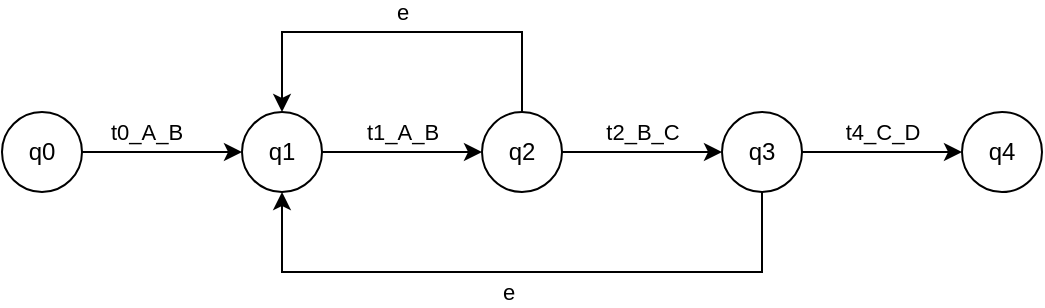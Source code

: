<mxfile version="22.1.18" type="device">
  <diagram name="Pagina-1" id="OBuvkB_kX5VuVtAptf30">
    <mxGraphModel dx="797" dy="408" grid="1" gridSize="10" guides="1" tooltips="1" connect="1" arrows="1" fold="1" page="1" pageScale="1" pageWidth="827" pageHeight="1169" math="0" shadow="0">
      <root>
        <mxCell id="0" />
        <mxCell id="1" parent="0" />
        <mxCell id="erIR52DhBcsRu90m0zub-3" style="edgeStyle=orthogonalEdgeStyle;rounded=0;orthogonalLoop=1;jettySize=auto;html=1;" parent="1" source="erIR52DhBcsRu90m0zub-4" target="erIR52DhBcsRu90m0zub-7" edge="1">
          <mxGeometry relative="1" as="geometry">
            <mxPoint x="430" y="180" as="targetPoint" />
          </mxGeometry>
        </mxCell>
        <mxCell id="erIR52DhBcsRu90m0zub-12" value="t2_B_C" style="edgeLabel;html=1;align=center;verticalAlign=middle;resizable=0;points=[];" parent="erIR52DhBcsRu90m0zub-3" vertex="1" connectable="0">
          <mxGeometry y="4" relative="1" as="geometry">
            <mxPoint y="-6" as="offset" />
          </mxGeometry>
        </mxCell>
        <mxCell id="erIR52DhBcsRu90m0zub-9" style="edgeStyle=orthogonalEdgeStyle;rounded=0;orthogonalLoop=1;jettySize=auto;html=1;" parent="1" source="erIR52DhBcsRu90m0zub-4" target="erIR52DhBcsRu90m0zub-5" edge="1">
          <mxGeometry relative="1" as="geometry">
            <Array as="points">
              <mxPoint x="380" y="120" />
              <mxPoint x="260" y="120" />
            </Array>
          </mxGeometry>
        </mxCell>
        <mxCell id="erIR52DhBcsRu90m0zub-14" value="e" style="edgeLabel;html=1;align=center;verticalAlign=middle;resizable=0;points=[];" parent="erIR52DhBcsRu90m0zub-9" vertex="1" connectable="0">
          <mxGeometry x="0.06" y="-4" relative="1" as="geometry">
            <mxPoint x="6" y="-6" as="offset" />
          </mxGeometry>
        </mxCell>
        <mxCell id="erIR52DhBcsRu90m0zub-4" value="q2" style="ellipse;whiteSpace=wrap;html=1;aspect=fixed;" parent="1" vertex="1">
          <mxGeometry x="360" y="160" width="40" height="40" as="geometry" />
        </mxCell>
        <mxCell id="erIR52DhBcsRu90m0zub-10" style="edgeStyle=orthogonalEdgeStyle;rounded=0;orthogonalLoop=1;jettySize=auto;html=1;" parent="1" source="erIR52DhBcsRu90m0zub-5" target="erIR52DhBcsRu90m0zub-4" edge="1">
          <mxGeometry relative="1" as="geometry" />
        </mxCell>
        <mxCell id="erIR52DhBcsRu90m0zub-11" value="t1_A_B" style="edgeLabel;html=1;align=center;verticalAlign=middle;resizable=0;points=[];" parent="erIR52DhBcsRu90m0zub-10" vertex="1" connectable="0">
          <mxGeometry x="0.25" y="1" relative="1" as="geometry">
            <mxPoint x="-10" y="-9" as="offset" />
          </mxGeometry>
        </mxCell>
        <mxCell id="erIR52DhBcsRu90m0zub-5" value="q1" style="ellipse;whiteSpace=wrap;html=1;aspect=fixed;" parent="1" vertex="1">
          <mxGeometry x="240" y="160" width="40" height="40" as="geometry" />
        </mxCell>
        <mxCell id="erIR52DhBcsRu90m0zub-8" style="edgeStyle=orthogonalEdgeStyle;rounded=0;orthogonalLoop=1;jettySize=auto;html=1;" parent="1" source="erIR52DhBcsRu90m0zub-7" target="erIR52DhBcsRu90m0zub-5" edge="1">
          <mxGeometry relative="1" as="geometry">
            <Array as="points">
              <mxPoint x="500" y="240" />
              <mxPoint x="260" y="240" />
            </Array>
          </mxGeometry>
        </mxCell>
        <mxCell id="erIR52DhBcsRu90m0zub-13" value="e" style="edgeLabel;html=1;align=center;verticalAlign=middle;resizable=0;points=[];" parent="erIR52DhBcsRu90m0zub-8" vertex="1" connectable="0">
          <mxGeometry x="-0.088" y="1" relative="1" as="geometry">
            <mxPoint x="-21" y="9" as="offset" />
          </mxGeometry>
        </mxCell>
        <mxCell id="erIR52DhBcsRu90m0zub-19" style="edgeStyle=orthogonalEdgeStyle;rounded=0;orthogonalLoop=1;jettySize=auto;html=1;" parent="1" source="erIR52DhBcsRu90m0zub-7" target="erIR52DhBcsRu90m0zub-18" edge="1">
          <mxGeometry relative="1" as="geometry" />
        </mxCell>
        <mxCell id="erIR52DhBcsRu90m0zub-20" value="t4_C_D" style="edgeLabel;html=1;align=center;verticalAlign=middle;resizable=0;points=[];" parent="erIR52DhBcsRu90m0zub-19" vertex="1" connectable="0">
          <mxGeometry x="0.075" y="-2" relative="1" as="geometry">
            <mxPoint x="-3" y="-12" as="offset" />
          </mxGeometry>
        </mxCell>
        <mxCell id="erIR52DhBcsRu90m0zub-7" value="q3" style="ellipse;whiteSpace=wrap;html=1;aspect=fixed;" parent="1" vertex="1">
          <mxGeometry x="480" y="160" width="40" height="40" as="geometry" />
        </mxCell>
        <mxCell id="erIR52DhBcsRu90m0zub-16" style="edgeStyle=orthogonalEdgeStyle;rounded=0;orthogonalLoop=1;jettySize=auto;html=1;" parent="1" source="erIR52DhBcsRu90m0zub-15" target="erIR52DhBcsRu90m0zub-5" edge="1">
          <mxGeometry relative="1" as="geometry" />
        </mxCell>
        <mxCell id="erIR52DhBcsRu90m0zub-17" value="t0_A_B" style="edgeLabel;html=1;align=center;verticalAlign=middle;resizable=0;points=[];" parent="erIR52DhBcsRu90m0zub-16" vertex="1" connectable="0">
          <mxGeometry x="-0.2" y="2" relative="1" as="geometry">
            <mxPoint y="-8" as="offset" />
          </mxGeometry>
        </mxCell>
        <mxCell id="erIR52DhBcsRu90m0zub-15" value="q0" style="ellipse;whiteSpace=wrap;html=1;aspect=fixed;" parent="1" vertex="1">
          <mxGeometry x="120" y="160" width="40" height="40" as="geometry" />
        </mxCell>
        <mxCell id="erIR52DhBcsRu90m0zub-18" value="q4" style="ellipse;whiteSpace=wrap;html=1;aspect=fixed;" parent="1" vertex="1">
          <mxGeometry x="600" y="160" width="40" height="40" as="geometry" />
        </mxCell>
      </root>
    </mxGraphModel>
  </diagram>
</mxfile>
